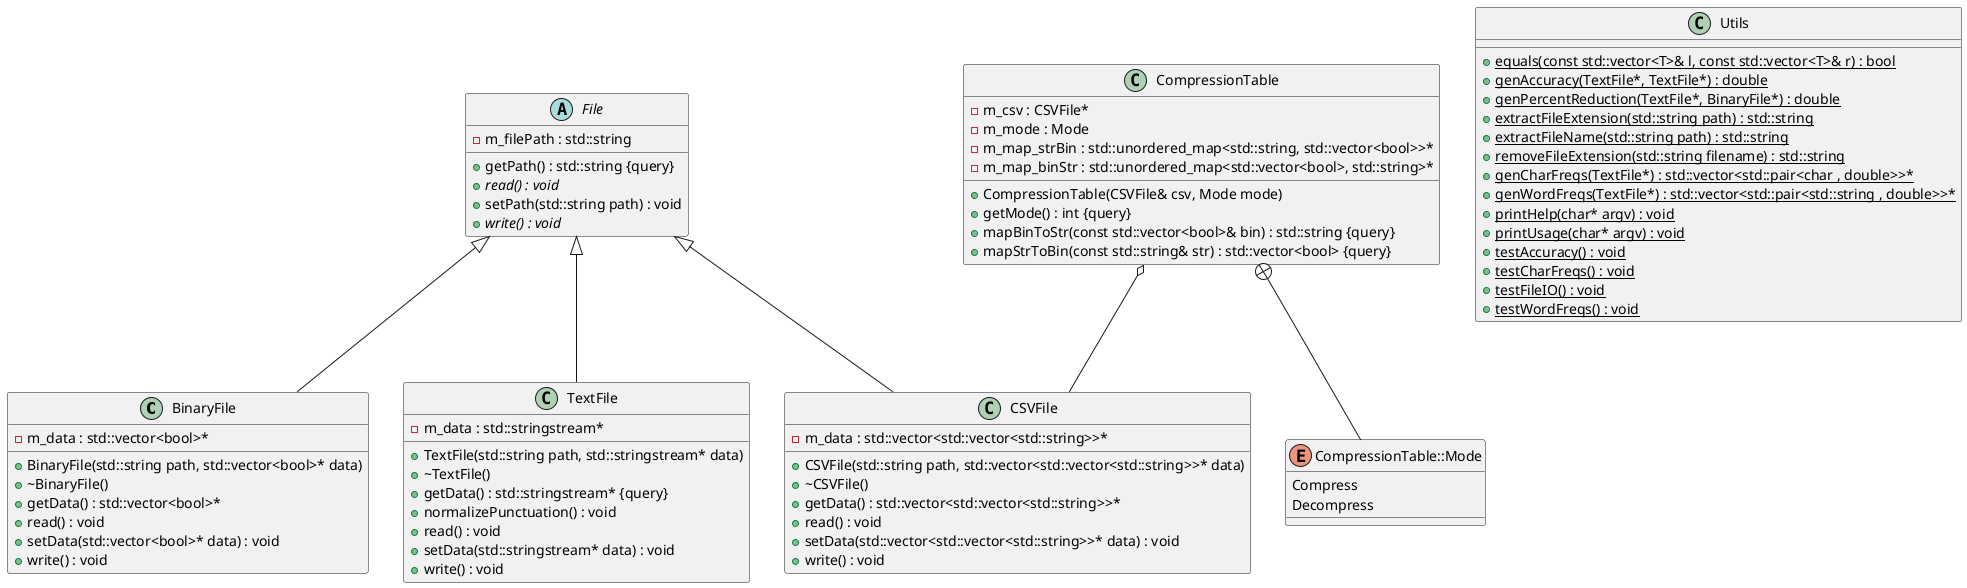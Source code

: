 @startuml





/' Objects '/

class BinaryFile {
	+BinaryFile(std::string path, std::vector<bool>* data)
	+~BinaryFile()
	+getData() : std::vector<bool>*
	-m_data : std::vector<bool>*
	+read() : void
	+setData(std::vector<bool>* data) : void
	+write() : void
}


class CSVFile {
	+CSVFile(std::string path, std::vector<std::vector<std::string>>* data)
	+~CSVFile()
	+getData() : std::vector<std::vector<std::string>>*
	-m_data : std::vector<std::vector<std::string>>*
	+read() : void
	+setData(std::vector<std::vector<std::string>>* data) : void
	+write() : void
}


class CompressionTable {
	+CompressionTable(CSVFile& csv, Mode mode)
	-m_csv : CSVFile*
	-m_mode : Mode
	+getMode() : int {query}
	+mapBinToStr(const std::vector<bool>& bin) : std::string {query}
	-m_map_strBin : std::unordered_map<std::string, std::vector<bool>>*
	-m_map_binStr : std::unordered_map<std::vector<bool>, std::string>*
	+mapStrToBin(const std::string& str) : std::vector<bool> {query}
}


abstract class File {
	+getPath() : std::string {query}
	-m_filePath : std::string
	+{abstract} read() : void
	+setPath(std::string path) : void
	+{abstract} write() : void
}


class TextFile {
	+TextFile(std::string path, std::stringstream* data)
	+~TextFile()
	+getData() : std::stringstream* {query}
	-m_data : std::stringstream*
	+normalizePunctuation() : void
	+read() : void
	+setData(std::stringstream* data) : void
	+write() : void
}


class Utils {
	+{static} equals(const std::vector<T>& l, const std::vector<T>& r) : bool
	+{static} genAccuracy(TextFile*, TextFile*) : double
	+{static} genPercentReduction(TextFile*, BinaryFile*) : double
	+{static} extractFileExtension(std::string path) : std::string
	+{static} extractFileName(std::string path) : std::string
	+{static} removeFileExtension(std::string filename) : std::string
	+{static} genCharFreqs(TextFile*) : std::vector<std::pair<char , double>>*
	+{static} genWordFreqs(TextFile*) : std::vector<std::pair<std::string , double>>*
	+{static} printHelp(char* argv) : void
	+{static} printUsage(char* argv) : void
	+{static} testAccuracy() : void
	+{static} testCharFreqs() : void
	+{static} testFileIO() : void
	+{static} testWordFreqs() : void
}


enum CompressionTable::Mode {
	Compress
	Decompress
}





/' Inheritance relationships '/

File <|-- BinaryFile


File <|-- CSVFile


File <|-- TextFile





/' Aggregation relationships '/

CompressionTable o-- CSVFile






/' Nested objects '/

CompressionTable +-- CompressionTable::Mode




@enduml
